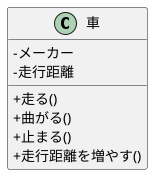 @startuml   

skinparam classAttributeIconSize 0
class 車 {
 -メーカー
 -走行距離
 +走る()
 +曲がる()
 +止まる()
 +走行距離を増やす()

}



@enduml